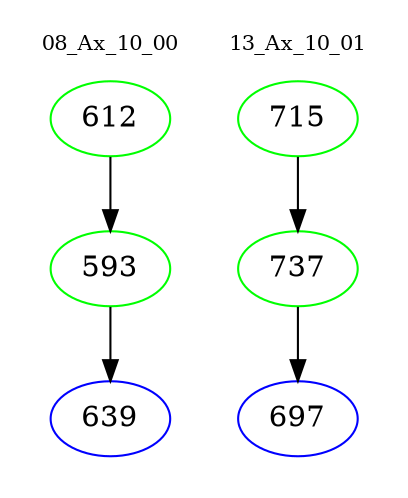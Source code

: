 digraph{
subgraph cluster_0 {
color = white
label = "08_Ax_10_00";
fontsize=10;
T0_612 [label="612", color="green"]
T0_612 -> T0_593 [color="black"]
T0_593 [label="593", color="green"]
T0_593 -> T0_639 [color="black"]
T0_639 [label="639", color="blue"]
}
subgraph cluster_1 {
color = white
label = "13_Ax_10_01";
fontsize=10;
T1_715 [label="715", color="green"]
T1_715 -> T1_737 [color="black"]
T1_737 [label="737", color="green"]
T1_737 -> T1_697 [color="black"]
T1_697 [label="697", color="blue"]
}
}
